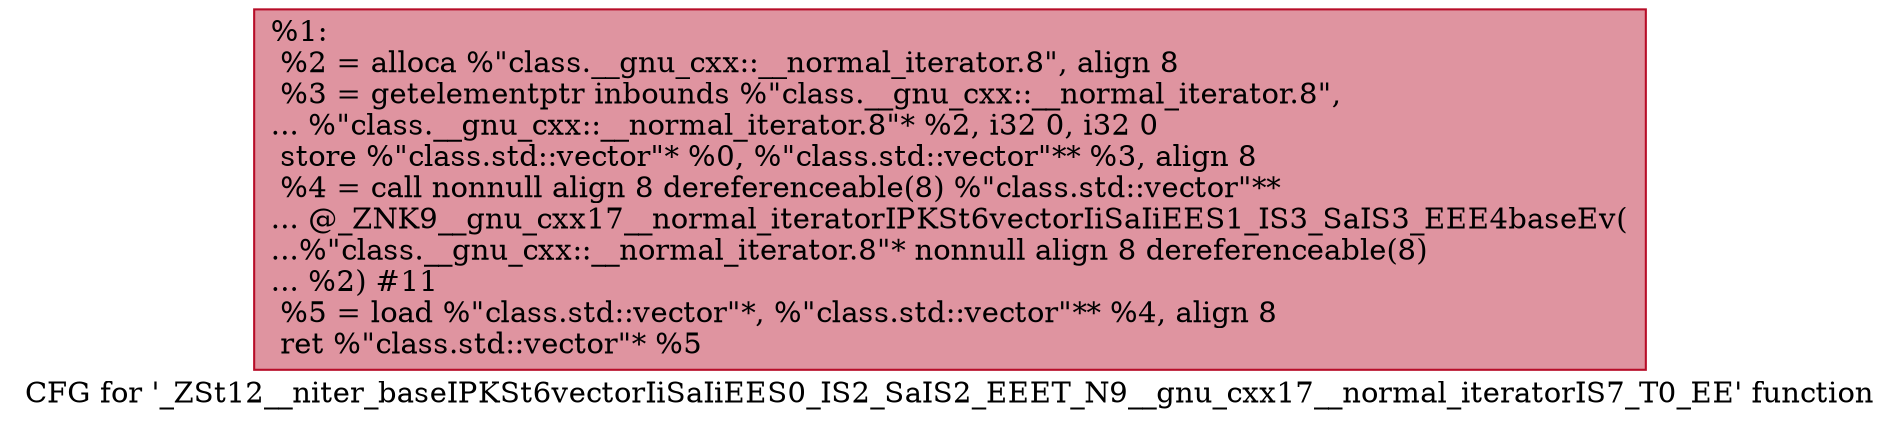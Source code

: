 digraph "CFG for '_ZSt12__niter_baseIPKSt6vectorIiSaIiEES0_IS2_SaIS2_EEET_N9__gnu_cxx17__normal_iteratorIS7_T0_EE' function" {
	label="CFG for '_ZSt12__niter_baseIPKSt6vectorIiSaIiEES0_IS2_SaIS2_EEET_N9__gnu_cxx17__normal_iteratorIS7_T0_EE' function";

	Node0x559aeab4ca10 [shape=record,color="#b70d28ff", style=filled, fillcolor="#b70d2870",label="{%1:\l  %2 = alloca %\"class.__gnu_cxx::__normal_iterator.8\", align 8\l  %3 = getelementptr inbounds %\"class.__gnu_cxx::__normal_iterator.8\",\l... %\"class.__gnu_cxx::__normal_iterator.8\"* %2, i32 0, i32 0\l  store %\"class.std::vector\"* %0, %\"class.std::vector\"** %3, align 8\l  %4 = call nonnull align 8 dereferenceable(8) %\"class.std::vector\"**\l... @_ZNK9__gnu_cxx17__normal_iteratorIPKSt6vectorIiSaIiEES1_IS3_SaIS3_EEE4baseEv(\l...%\"class.__gnu_cxx::__normal_iterator.8\"* nonnull align 8 dereferenceable(8)\l... %2) #11\l  %5 = load %\"class.std::vector\"*, %\"class.std::vector\"** %4, align 8\l  ret %\"class.std::vector\"* %5\l}"];
}
